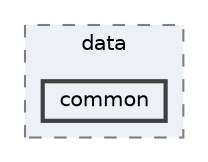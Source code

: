 digraph "repository/cal-web/src/main/java/com/sterlite/cal/data/common"
{
 // LATEX_PDF_SIZE
  bgcolor="transparent";
  edge [fontname=Helvetica,fontsize=10,labelfontname=Helvetica,labelfontsize=10];
  node [fontname=Helvetica,fontsize=10,shape=box,height=0.2,width=0.4];
  compound=true
  subgraph clusterdir_01d778bed6c3a752bc1e1de50a653756 {
    graph [ bgcolor="#edf0f7", pencolor="grey50", label="data", fontname=Helvetica,fontsize=10 style="filled,dashed", URL="dir_01d778bed6c3a752bc1e1de50a653756.html",tooltip=""]
  dir_8752d19cc3e895d85e3114a549007c4e [label="common", fillcolor="#edf0f7", color="grey25", style="filled,bold", URL="dir_8752d19cc3e895d85e3114a549007c4e.html",tooltip=""];
  }
}

